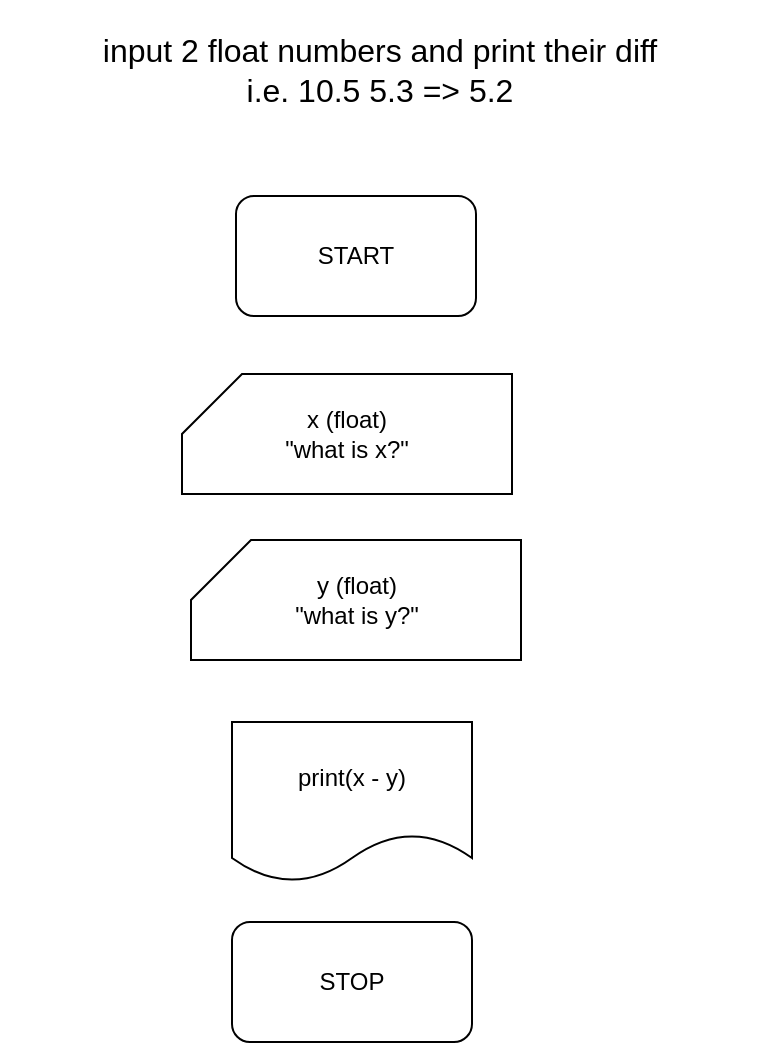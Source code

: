 <mxfile version="24.7.8">
  <diagram name="Page-1" id="a4fzxQVyhqMLBElOmJyn">
    <mxGraphModel dx="2474" dy="1222" grid="0" gridSize="10" guides="1" tooltips="1" connect="1" arrows="1" fold="1" page="0" pageScale="1" pageWidth="850" pageHeight="1100" math="0" shadow="0">
      <root>
        <mxCell id="0" />
        <mxCell id="1" parent="0" />
        <mxCell id="mnOFoiq0Q99e09Ja34rx-1" value="START" style="rounded=1;whiteSpace=wrap;html=1;" vertex="1" parent="1">
          <mxGeometry x="-341" y="43" width="120" height="60" as="geometry" />
        </mxCell>
        <mxCell id="mnOFoiq0Q99e09Ja34rx-2" value="STOP" style="rounded=1;whiteSpace=wrap;html=1;" vertex="1" parent="1">
          <mxGeometry x="-343" y="406" width="120" height="60" as="geometry" />
        </mxCell>
        <mxCell id="mnOFoiq0Q99e09Ja34rx-4" value="input 2 float numbers and print their diff&lt;br&gt;i.e. 10.5 5.3 =&amp;gt; 5.2" style="text;html=1;align=center;verticalAlign=middle;whiteSpace=wrap;rounded=0;fontSize=16;" vertex="1" parent="1">
          <mxGeometry x="-459" y="-55" width="380" height="69" as="geometry" />
        </mxCell>
        <mxCell id="mnOFoiq0Q99e09Ja34rx-5" value="x (float)&lt;div&gt;&quot;what is x?&quot;&lt;/div&gt;" style="shape=card;whiteSpace=wrap;html=1;" vertex="1" parent="1">
          <mxGeometry x="-368" y="132" width="165" height="60" as="geometry" />
        </mxCell>
        <mxCell id="mnOFoiq0Q99e09Ja34rx-6" value="y (float)&lt;div&gt;&quot;what is y?&quot;&lt;/div&gt;" style="shape=card;whiteSpace=wrap;html=1;" vertex="1" parent="1">
          <mxGeometry x="-363.5" y="215" width="165" height="60" as="geometry" />
        </mxCell>
        <mxCell id="mnOFoiq0Q99e09Ja34rx-7" value="print(x - y)" style="shape=document;whiteSpace=wrap;html=1;boundedLbl=1;" vertex="1" parent="1">
          <mxGeometry x="-343" y="306" width="120" height="80" as="geometry" />
        </mxCell>
      </root>
    </mxGraphModel>
  </diagram>
</mxfile>
